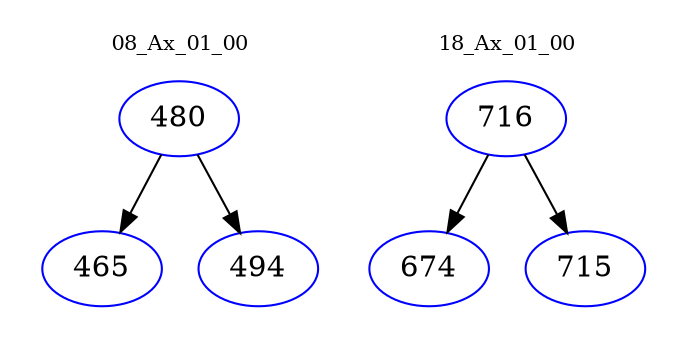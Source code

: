 digraph{
subgraph cluster_0 {
color = white
label = "08_Ax_01_00";
fontsize=10;
T0_480 [label="480", color="blue"]
T0_480 -> T0_465 [color="black"]
T0_465 [label="465", color="blue"]
T0_480 -> T0_494 [color="black"]
T0_494 [label="494", color="blue"]
}
subgraph cluster_1 {
color = white
label = "18_Ax_01_00";
fontsize=10;
T1_716 [label="716", color="blue"]
T1_716 -> T1_674 [color="black"]
T1_674 [label="674", color="blue"]
T1_716 -> T1_715 [color="black"]
T1_715 [label="715", color="blue"]
}
}
